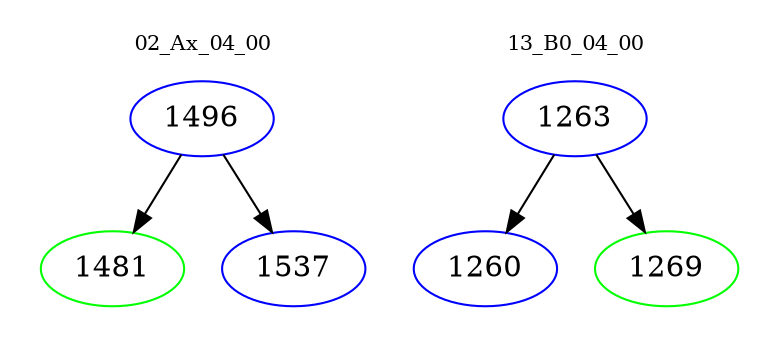 digraph{
subgraph cluster_0 {
color = white
label = "02_Ax_04_00";
fontsize=10;
T0_1496 [label="1496", color="blue"]
T0_1496 -> T0_1481 [color="black"]
T0_1481 [label="1481", color="green"]
T0_1496 -> T0_1537 [color="black"]
T0_1537 [label="1537", color="blue"]
}
subgraph cluster_1 {
color = white
label = "13_B0_04_00";
fontsize=10;
T1_1263 [label="1263", color="blue"]
T1_1263 -> T1_1260 [color="black"]
T1_1260 [label="1260", color="blue"]
T1_1263 -> T1_1269 [color="black"]
T1_1269 [label="1269", color="green"]
}
}
